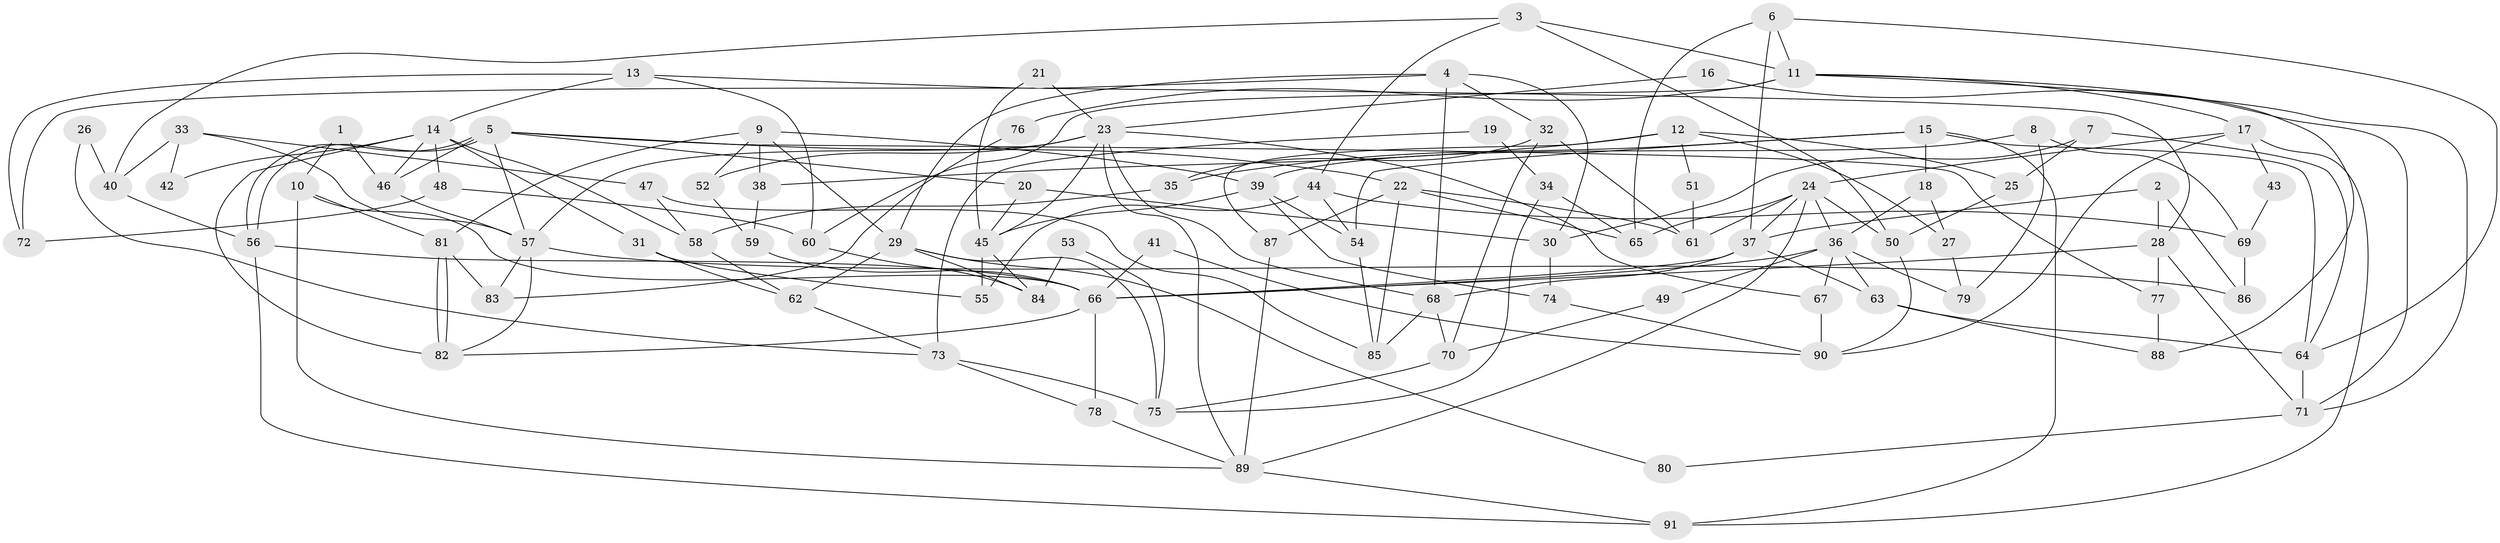 // coarse degree distribution, {2: 0.13333333333333333, 7: 0.15, 6: 0.11666666666666667, 8: 0.03333333333333333, 9: 0.016666666666666666, 4: 0.15, 5: 0.16666666666666666, 11: 0.05, 3: 0.16666666666666666, 1: 0.016666666666666666}
// Generated by graph-tools (version 1.1) at 2025/41/03/06/25 10:41:52]
// undirected, 91 vertices, 182 edges
graph export_dot {
graph [start="1"]
  node [color=gray90,style=filled];
  1;
  2;
  3;
  4;
  5;
  6;
  7;
  8;
  9;
  10;
  11;
  12;
  13;
  14;
  15;
  16;
  17;
  18;
  19;
  20;
  21;
  22;
  23;
  24;
  25;
  26;
  27;
  28;
  29;
  30;
  31;
  32;
  33;
  34;
  35;
  36;
  37;
  38;
  39;
  40;
  41;
  42;
  43;
  44;
  45;
  46;
  47;
  48;
  49;
  50;
  51;
  52;
  53;
  54;
  55;
  56;
  57;
  58;
  59;
  60;
  61;
  62;
  63;
  64;
  65;
  66;
  67;
  68;
  69;
  70;
  71;
  72;
  73;
  74;
  75;
  76;
  77;
  78;
  79;
  80;
  81;
  82;
  83;
  84;
  85;
  86;
  87;
  88;
  89;
  90;
  91;
  1 -- 10;
  1 -- 46;
  2 -- 28;
  2 -- 37;
  2 -- 86;
  3 -- 40;
  3 -- 11;
  3 -- 44;
  3 -- 50;
  4 -- 30;
  4 -- 29;
  4 -- 32;
  4 -- 68;
  4 -- 72;
  5 -- 77;
  5 -- 56;
  5 -- 56;
  5 -- 20;
  5 -- 22;
  5 -- 46;
  5 -- 57;
  6 -- 11;
  6 -- 65;
  6 -- 37;
  6 -- 64;
  7 -- 64;
  7 -- 25;
  7 -- 30;
  8 -- 79;
  8 -- 39;
  8 -- 69;
  9 -- 39;
  9 -- 81;
  9 -- 29;
  9 -- 38;
  9 -- 52;
  10 -- 89;
  10 -- 66;
  10 -- 81;
  11 -- 17;
  11 -- 60;
  11 -- 71;
  11 -- 76;
  11 -- 88;
  12 -- 38;
  12 -- 87;
  12 -- 25;
  12 -- 27;
  12 -- 51;
  13 -- 14;
  13 -- 28;
  13 -- 60;
  13 -- 72;
  14 -- 82;
  14 -- 48;
  14 -- 31;
  14 -- 42;
  14 -- 46;
  14 -- 58;
  15 -- 91;
  15 -- 54;
  15 -- 18;
  15 -- 35;
  15 -- 64;
  16 -- 71;
  16 -- 23;
  17 -- 24;
  17 -- 90;
  17 -- 43;
  17 -- 91;
  18 -- 36;
  18 -- 27;
  19 -- 34;
  19 -- 73;
  20 -- 45;
  20 -- 30;
  21 -- 23;
  21 -- 45;
  22 -- 61;
  22 -- 65;
  22 -- 85;
  22 -- 87;
  23 -- 68;
  23 -- 57;
  23 -- 45;
  23 -- 52;
  23 -- 67;
  23 -- 89;
  24 -- 37;
  24 -- 36;
  24 -- 50;
  24 -- 61;
  24 -- 65;
  24 -- 89;
  25 -- 50;
  26 -- 73;
  26 -- 40;
  27 -- 79;
  28 -- 66;
  28 -- 71;
  28 -- 77;
  29 -- 62;
  29 -- 75;
  29 -- 80;
  29 -- 84;
  30 -- 74;
  31 -- 55;
  31 -- 62;
  32 -- 70;
  32 -- 35;
  32 -- 61;
  33 -- 57;
  33 -- 47;
  33 -- 40;
  33 -- 42;
  34 -- 75;
  34 -- 65;
  35 -- 58;
  36 -- 63;
  36 -- 66;
  36 -- 49;
  36 -- 67;
  36 -- 79;
  37 -- 66;
  37 -- 63;
  37 -- 68;
  38 -- 59;
  39 -- 54;
  39 -- 74;
  39 -- 45;
  40 -- 56;
  41 -- 66;
  41 -- 90;
  43 -- 69;
  44 -- 69;
  44 -- 54;
  44 -- 55;
  45 -- 55;
  45 -- 84;
  46 -- 57;
  47 -- 58;
  47 -- 85;
  48 -- 60;
  48 -- 72;
  49 -- 70;
  50 -- 90;
  51 -- 61;
  52 -- 59;
  53 -- 84;
  53 -- 75;
  54 -- 85;
  56 -- 91;
  56 -- 66;
  57 -- 82;
  57 -- 83;
  57 -- 86;
  58 -- 62;
  59 -- 66;
  60 -- 84;
  62 -- 73;
  63 -- 64;
  63 -- 88;
  64 -- 71;
  66 -- 82;
  66 -- 78;
  67 -- 90;
  68 -- 70;
  68 -- 85;
  69 -- 86;
  70 -- 75;
  71 -- 80;
  73 -- 78;
  73 -- 75;
  74 -- 90;
  76 -- 83;
  77 -- 88;
  78 -- 89;
  81 -- 82;
  81 -- 82;
  81 -- 83;
  87 -- 89;
  89 -- 91;
}
